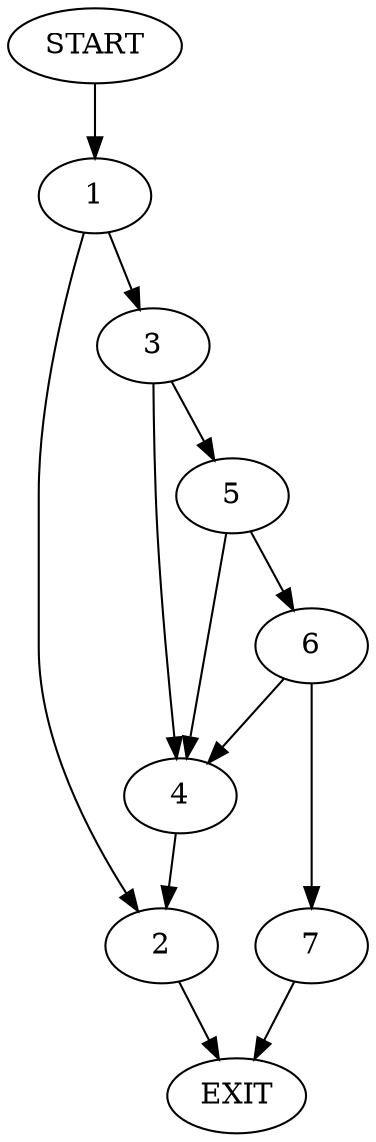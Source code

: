 digraph {
0 [label="START"]
8 [label="EXIT"]
0 -> 1
1 -> 2
1 -> 3
3 -> 4
3 -> 5
2 -> 8
4 -> 2
5 -> 6
5 -> 4
6 -> 7
6 -> 4
7 -> 8
}
